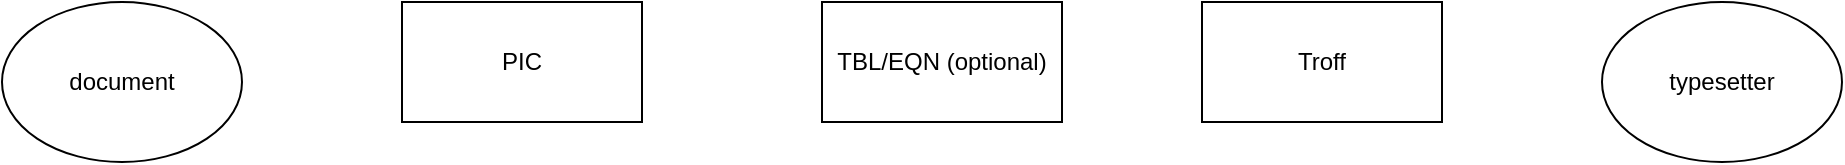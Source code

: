 <mxfile version="14.6.13" type="device"><diagram id="KHTK8vR0l8uV7JNER_NM" name="Page-1"><mxGraphModel dx="1346" dy="806" grid="1" gridSize="10" guides="1" tooltips="1" connect="1" arrows="1" fold="1" page="1" pageScale="1" pageWidth="1100" pageHeight="850" math="0" shadow="0"><root><mxCell id="0"/><mxCell id="1" parent="0"/><mxCell id="kI4eNaMs_CXr0m_dvntj-1" value="document" style="ellipse;whiteSpace=wrap;html=1;" vertex="1" parent="1"><mxGeometry x="120" y="120" width="120" height="80" as="geometry"/></mxCell><mxCell id="kI4eNaMs_CXr0m_dvntj-2" value="PIC" style="rounded=0;whiteSpace=wrap;html=1;" vertex="1" parent="1"><mxGeometry x="320" y="120" width="120" height="60" as="geometry"/></mxCell><mxCell id="kI4eNaMs_CXr0m_dvntj-3" value="TBL/EQN (optional)" style="rounded=0;whiteSpace=wrap;html=1;" vertex="1" parent="1"><mxGeometry x="530" y="120" width="120" height="60" as="geometry"/></mxCell><mxCell id="kI4eNaMs_CXr0m_dvntj-4" value="Troff" style="rounded=0;whiteSpace=wrap;html=1;" vertex="1" parent="1"><mxGeometry x="720" y="120" width="120" height="60" as="geometry"/></mxCell><mxCell id="kI4eNaMs_CXr0m_dvntj-5" value="typesetter" style="ellipse;whiteSpace=wrap;html=1;" vertex="1" parent="1"><mxGeometry x="920" y="120" width="120" height="80" as="geometry"/></mxCell></root></mxGraphModel></diagram></mxfile>